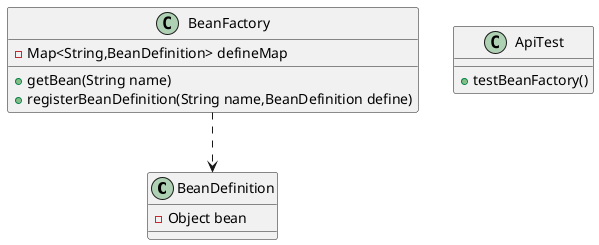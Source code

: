 @startuml
class BeanDefinition{
	-Object bean
}
class BeanFactory{
	-Map<String,BeanDefinition> defineMap
	+getBean(String name)
	+registerBeanDefinition(String name,BeanDefinition define)
}
class ApiTest{
	+testBeanFactory()
}
BeanFactory ..> BeanDefinition
@enduml